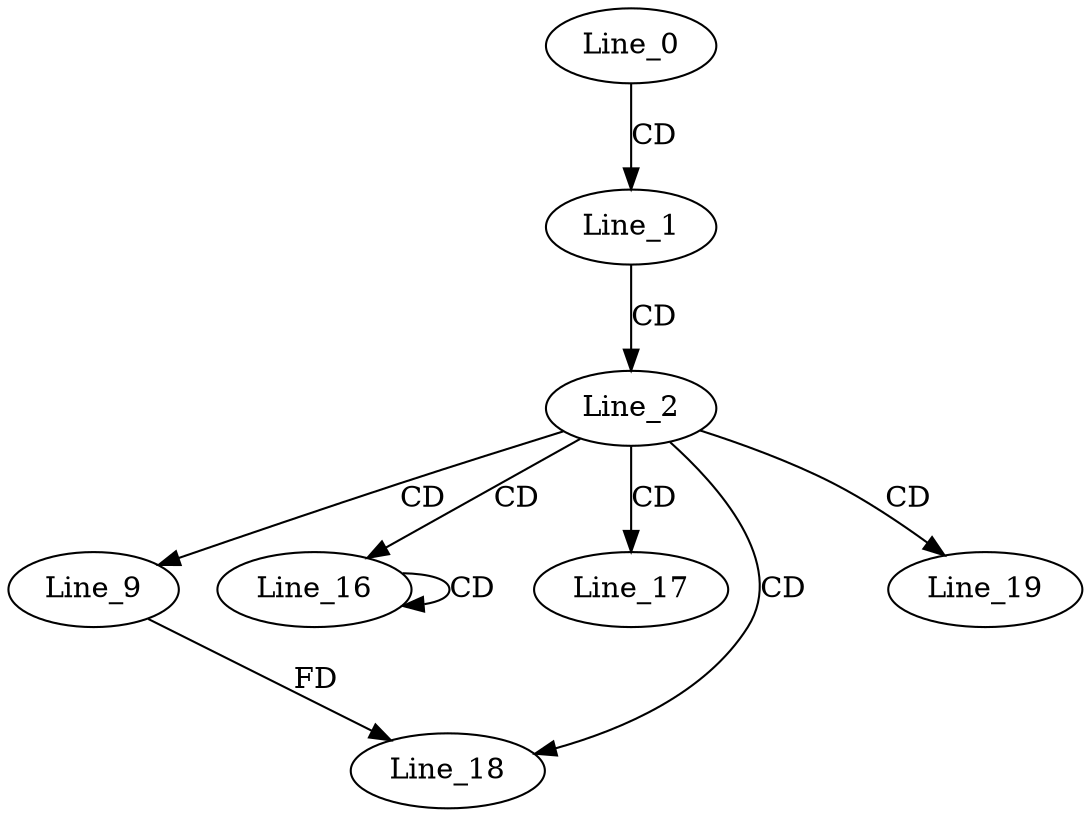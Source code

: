 digraph G {
  Line_0;
  Line_1;
  Line_2;
  Line_9;
  Line_16;
  Line_16;
  Line_17;
  Line_18;
  Line_19;
  Line_0 -> Line_1 [ label="CD" ];
  Line_1 -> Line_2 [ label="CD" ];
  Line_2 -> Line_9 [ label="CD" ];
  Line_2 -> Line_16 [ label="CD" ];
  Line_16 -> Line_16 [ label="CD" ];
  Line_2 -> Line_17 [ label="CD" ];
  Line_2 -> Line_18 [ label="CD" ];
  Line_9 -> Line_18 [ label="FD" ];
  Line_2 -> Line_19 [ label="CD" ];
}
